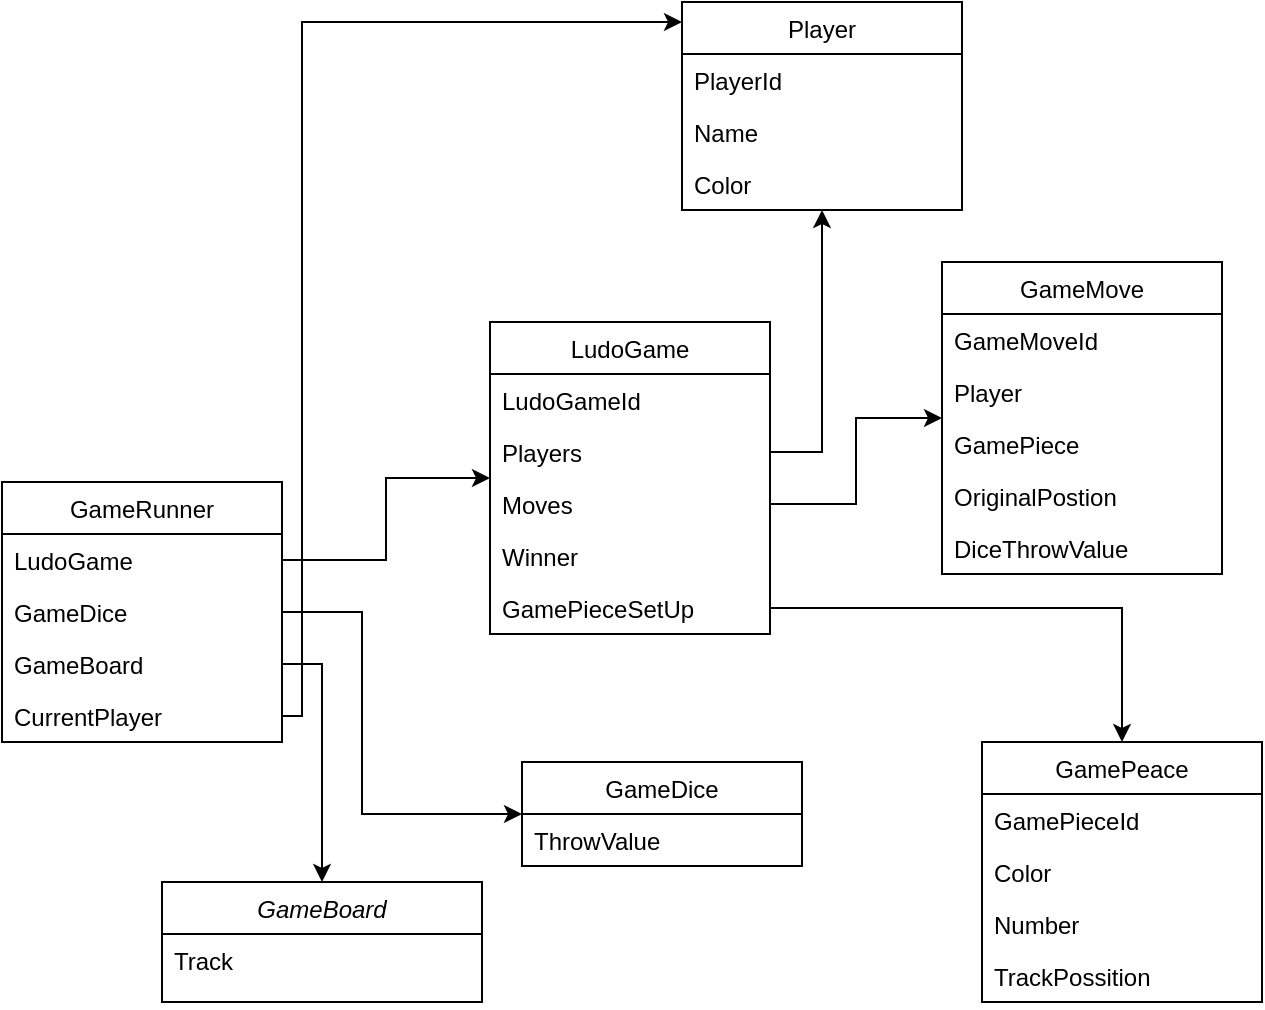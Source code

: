<mxfile version="14.5.3" type="device"><diagram id="C5RBs43oDa-KdzZeNtuy" name="Page-1"><mxGraphModel dx="856" dy="1523" grid="1" gridSize="10" guides="1" tooltips="1" connect="1" arrows="1" fold="1" page="0" pageScale="1" pageWidth="827" pageHeight="1169" math="0" shadow="0"><root><mxCell id="WIyWlLk6GJQsqaUBKTNV-0"/><mxCell id="WIyWlLk6GJQsqaUBKTNV-1" parent="WIyWlLk6GJQsqaUBKTNV-0"/><mxCell id="zkfFHV4jXpPFQw0GAbJ--0" value="GameBoard" style="swimlane;fontStyle=2;align=center;verticalAlign=top;childLayout=stackLayout;horizontal=1;startSize=26;horizontalStack=0;resizeParent=1;resizeLast=0;collapsible=1;marginBottom=0;rounded=0;shadow=0;strokeWidth=1;" parent="WIyWlLk6GJQsqaUBKTNV-1" vertex="1"><mxGeometry x="180" y="310" width="160" height="60" as="geometry"><mxRectangle x="220" y="120" width="160" height="26" as="alternateBounds"/></mxGeometry></mxCell><mxCell id="zkfFHV4jXpPFQw0GAbJ--1" value="Track" style="text;align=left;verticalAlign=top;spacingLeft=4;spacingRight=4;overflow=hidden;rotatable=0;points=[[0,0.5],[1,0.5]];portConstraint=eastwest;" parent="zkfFHV4jXpPFQw0GAbJ--0" vertex="1"><mxGeometry y="26" width="160" height="26" as="geometry"/></mxCell><mxCell id="fw1rEz0deu3sxMW31Dat-13" value="GameDice" style="swimlane;fontStyle=0;childLayout=stackLayout;horizontal=1;startSize=26;fillColor=none;horizontalStack=0;resizeParent=1;resizeParentMax=0;resizeLast=0;collapsible=1;marginBottom=0;" vertex="1" parent="WIyWlLk6GJQsqaUBKTNV-1"><mxGeometry x="360" y="250" width="140" height="52" as="geometry"/></mxCell><mxCell id="fw1rEz0deu3sxMW31Dat-14" value="ThrowValue" style="text;strokeColor=none;fillColor=none;align=left;verticalAlign=top;spacingLeft=4;spacingRight=4;overflow=hidden;rotatable=0;points=[[0,0.5],[1,0.5]];portConstraint=eastwest;" vertex="1" parent="fw1rEz0deu3sxMW31Dat-13"><mxGeometry y="26" width="140" height="26" as="geometry"/></mxCell><mxCell id="fw1rEz0deu3sxMW31Dat-17" value="GameMove" style="swimlane;fontStyle=0;childLayout=stackLayout;horizontal=1;startSize=26;fillColor=none;horizontalStack=0;resizeParent=1;resizeParentMax=0;resizeLast=0;collapsible=1;marginBottom=0;" vertex="1" parent="WIyWlLk6GJQsqaUBKTNV-1"><mxGeometry x="570" width="140" height="156" as="geometry"><mxRectangle x="570" width="90" height="26" as="alternateBounds"/></mxGeometry></mxCell><mxCell id="fw1rEz0deu3sxMW31Dat-18" value="GameMoveId" style="text;strokeColor=none;fillColor=none;align=left;verticalAlign=top;spacingLeft=4;spacingRight=4;overflow=hidden;rotatable=0;points=[[0,0.5],[1,0.5]];portConstraint=eastwest;" vertex="1" parent="fw1rEz0deu3sxMW31Dat-17"><mxGeometry y="26" width="140" height="26" as="geometry"/></mxCell><mxCell id="fw1rEz0deu3sxMW31Dat-19" value="Player" style="text;strokeColor=none;fillColor=none;align=left;verticalAlign=top;spacingLeft=4;spacingRight=4;overflow=hidden;rotatable=0;points=[[0,0.5],[1,0.5]];portConstraint=eastwest;" vertex="1" parent="fw1rEz0deu3sxMW31Dat-17"><mxGeometry y="52" width="140" height="26" as="geometry"/></mxCell><mxCell id="fw1rEz0deu3sxMW31Dat-20" value="GamePiece&#10;&#10;GamePiece" style="text;strokeColor=none;fillColor=none;align=left;verticalAlign=top;spacingLeft=4;spacingRight=4;overflow=hidden;rotatable=0;points=[[0,0.5],[1,0.5]];portConstraint=eastwest;" vertex="1" parent="fw1rEz0deu3sxMW31Dat-17"><mxGeometry y="78" width="140" height="26" as="geometry"/></mxCell><mxCell id="fw1rEz0deu3sxMW31Dat-21" value="OriginalPostion" style="text;strokeColor=none;fillColor=none;align=left;verticalAlign=top;spacingLeft=4;spacingRight=4;overflow=hidden;rotatable=0;points=[[0,0.5],[1,0.5]];portConstraint=eastwest;" vertex="1" parent="fw1rEz0deu3sxMW31Dat-17"><mxGeometry y="104" width="140" height="26" as="geometry"/></mxCell><mxCell id="fw1rEz0deu3sxMW31Dat-22" value="DiceThrowValue" style="text;strokeColor=none;fillColor=none;align=left;verticalAlign=top;spacingLeft=4;spacingRight=4;overflow=hidden;rotatable=0;points=[[0,0.5],[1,0.5]];portConstraint=eastwest;" vertex="1" parent="fw1rEz0deu3sxMW31Dat-17"><mxGeometry y="130" width="140" height="26" as="geometry"/></mxCell><mxCell id="fw1rEz0deu3sxMW31Dat-23" value="GamePeace" style="swimlane;fontStyle=0;childLayout=stackLayout;horizontal=1;startSize=26;fillColor=none;horizontalStack=0;resizeParent=1;resizeParentMax=0;resizeLast=0;collapsible=1;marginBottom=0;" vertex="1" parent="WIyWlLk6GJQsqaUBKTNV-1"><mxGeometry x="590" y="240" width="140" height="130" as="geometry"/></mxCell><mxCell id="fw1rEz0deu3sxMW31Dat-24" value="GamePieceId" style="text;strokeColor=none;fillColor=none;align=left;verticalAlign=top;spacingLeft=4;spacingRight=4;overflow=hidden;rotatable=0;points=[[0,0.5],[1,0.5]];portConstraint=eastwest;" vertex="1" parent="fw1rEz0deu3sxMW31Dat-23"><mxGeometry y="26" width="140" height="26" as="geometry"/></mxCell><mxCell id="fw1rEz0deu3sxMW31Dat-25" value="Color" style="text;strokeColor=none;fillColor=none;align=left;verticalAlign=top;spacingLeft=4;spacingRight=4;overflow=hidden;rotatable=0;points=[[0,0.5],[1,0.5]];portConstraint=eastwest;" vertex="1" parent="fw1rEz0deu3sxMW31Dat-23"><mxGeometry y="52" width="140" height="26" as="geometry"/></mxCell><mxCell id="fw1rEz0deu3sxMW31Dat-26" value="Number" style="text;strokeColor=none;fillColor=none;align=left;verticalAlign=top;spacingLeft=4;spacingRight=4;overflow=hidden;rotatable=0;points=[[0,0.5],[1,0.5]];portConstraint=eastwest;" vertex="1" parent="fw1rEz0deu3sxMW31Dat-23"><mxGeometry y="78" width="140" height="26" as="geometry"/></mxCell><mxCell id="fw1rEz0deu3sxMW31Dat-27" value="TrackPossition" style="text;strokeColor=none;fillColor=none;align=left;verticalAlign=top;spacingLeft=4;spacingRight=4;overflow=hidden;rotatable=0;points=[[0,0.5],[1,0.5]];portConstraint=eastwest;" vertex="1" parent="fw1rEz0deu3sxMW31Dat-23"><mxGeometry y="104" width="140" height="26" as="geometry"/></mxCell><mxCell id="fw1rEz0deu3sxMW31Dat-29" value="LudoGame" style="swimlane;fontStyle=0;childLayout=stackLayout;horizontal=1;startSize=26;fillColor=none;horizontalStack=0;resizeParent=1;resizeParentMax=0;resizeLast=0;collapsible=1;marginBottom=0;" vertex="1" parent="WIyWlLk6GJQsqaUBKTNV-1"><mxGeometry x="344" y="30" width="140" height="156" as="geometry"><mxRectangle x="344" y="30" width="90" height="26" as="alternateBounds"/></mxGeometry></mxCell><mxCell id="fw1rEz0deu3sxMW31Dat-30" value="LudoGameId" style="text;strokeColor=none;fillColor=none;align=left;verticalAlign=top;spacingLeft=4;spacingRight=4;overflow=hidden;rotatable=0;points=[[0,0.5],[1,0.5]];portConstraint=eastwest;" vertex="1" parent="fw1rEz0deu3sxMW31Dat-29"><mxGeometry y="26" width="140" height="26" as="geometry"/></mxCell><mxCell id="fw1rEz0deu3sxMW31Dat-31" value="Players" style="text;strokeColor=none;fillColor=none;align=left;verticalAlign=top;spacingLeft=4;spacingRight=4;overflow=hidden;rotatable=0;points=[[0,0.5],[1,0.5]];portConstraint=eastwest;" vertex="1" parent="fw1rEz0deu3sxMW31Dat-29"><mxGeometry y="52" width="140" height="26" as="geometry"/></mxCell><mxCell id="fw1rEz0deu3sxMW31Dat-32" value="Moves" style="text;strokeColor=none;fillColor=none;align=left;verticalAlign=top;spacingLeft=4;spacingRight=4;overflow=hidden;rotatable=0;points=[[0,0.5],[1,0.5]];portConstraint=eastwest;" vertex="1" parent="fw1rEz0deu3sxMW31Dat-29"><mxGeometry y="78" width="140" height="26" as="geometry"/></mxCell><mxCell id="fw1rEz0deu3sxMW31Dat-33" value="Winner" style="text;strokeColor=none;fillColor=none;align=left;verticalAlign=top;spacingLeft=4;spacingRight=4;overflow=hidden;rotatable=0;points=[[0,0.5],[1,0.5]];portConstraint=eastwest;" vertex="1" parent="fw1rEz0deu3sxMW31Dat-29"><mxGeometry y="104" width="140" height="26" as="geometry"/></mxCell><mxCell id="fw1rEz0deu3sxMW31Dat-34" value="GamePieceSetUp" style="text;strokeColor=none;fillColor=none;align=left;verticalAlign=top;spacingLeft=4;spacingRight=4;overflow=hidden;rotatable=0;points=[[0,0.5],[1,0.5]];portConstraint=eastwest;" vertex="1" parent="fw1rEz0deu3sxMW31Dat-29"><mxGeometry y="130" width="140" height="26" as="geometry"/></mxCell><mxCell id="fw1rEz0deu3sxMW31Dat-35" value="Player" style="swimlane;fontStyle=0;childLayout=stackLayout;horizontal=1;startSize=26;fillColor=none;horizontalStack=0;resizeParent=1;resizeParentMax=0;resizeLast=0;collapsible=1;marginBottom=0;" vertex="1" parent="WIyWlLk6GJQsqaUBKTNV-1"><mxGeometry x="440" y="-130" width="140" height="104" as="geometry"><mxRectangle x="440" y="-130" width="70" height="26" as="alternateBounds"/></mxGeometry></mxCell><mxCell id="fw1rEz0deu3sxMW31Dat-36" value="PlayerId" style="text;strokeColor=none;fillColor=none;align=left;verticalAlign=top;spacingLeft=4;spacingRight=4;overflow=hidden;rotatable=0;points=[[0,0.5],[1,0.5]];portConstraint=eastwest;" vertex="1" parent="fw1rEz0deu3sxMW31Dat-35"><mxGeometry y="26" width="140" height="26" as="geometry"/></mxCell><mxCell id="fw1rEz0deu3sxMW31Dat-37" value="Name" style="text;strokeColor=none;fillColor=none;align=left;verticalAlign=top;spacingLeft=4;spacingRight=4;overflow=hidden;rotatable=0;points=[[0,0.5],[1,0.5]];portConstraint=eastwest;" vertex="1" parent="fw1rEz0deu3sxMW31Dat-35"><mxGeometry y="52" width="140" height="26" as="geometry"/></mxCell><mxCell id="fw1rEz0deu3sxMW31Dat-38" value="Color" style="text;strokeColor=none;fillColor=none;align=left;verticalAlign=top;spacingLeft=4;spacingRight=4;overflow=hidden;rotatable=0;points=[[0,0.5],[1,0.5]];portConstraint=eastwest;" vertex="1" parent="fw1rEz0deu3sxMW31Dat-35"><mxGeometry y="78" width="140" height="26" as="geometry"/></mxCell><mxCell id="fw1rEz0deu3sxMW31Dat-40" value="GameRunner" style="swimlane;fontStyle=0;childLayout=stackLayout;horizontal=1;startSize=26;fillColor=none;horizontalStack=0;resizeParent=1;resizeParentMax=0;resizeLast=0;collapsible=1;marginBottom=0;" vertex="1" parent="WIyWlLk6GJQsqaUBKTNV-1"><mxGeometry x="100" y="110" width="140" height="130" as="geometry"/></mxCell><mxCell id="fw1rEz0deu3sxMW31Dat-41" value="LudoGame" style="text;strokeColor=none;fillColor=none;align=left;verticalAlign=top;spacingLeft=4;spacingRight=4;overflow=hidden;rotatable=0;points=[[0,0.5],[1,0.5]];portConstraint=eastwest;" vertex="1" parent="fw1rEz0deu3sxMW31Dat-40"><mxGeometry y="26" width="140" height="26" as="geometry"/></mxCell><mxCell id="fw1rEz0deu3sxMW31Dat-42" value="GameDice" style="text;strokeColor=none;fillColor=none;align=left;verticalAlign=top;spacingLeft=4;spacingRight=4;overflow=hidden;rotatable=0;points=[[0,0.5],[1,0.5]];portConstraint=eastwest;" vertex="1" parent="fw1rEz0deu3sxMW31Dat-40"><mxGeometry y="52" width="140" height="26" as="geometry"/></mxCell><mxCell id="fw1rEz0deu3sxMW31Dat-43" value="GameBoard" style="text;strokeColor=none;fillColor=none;align=left;verticalAlign=top;spacingLeft=4;spacingRight=4;overflow=hidden;rotatable=0;points=[[0,0.5],[1,0.5]];portConstraint=eastwest;" vertex="1" parent="fw1rEz0deu3sxMW31Dat-40"><mxGeometry y="78" width="140" height="26" as="geometry"/></mxCell><mxCell id="fw1rEz0deu3sxMW31Dat-44" value="CurrentPlayer" style="text;strokeColor=none;fillColor=none;align=left;verticalAlign=top;spacingLeft=4;spacingRight=4;overflow=hidden;rotatable=0;points=[[0,0.5],[1,0.5]];portConstraint=eastwest;" vertex="1" parent="fw1rEz0deu3sxMW31Dat-40"><mxGeometry y="104" width="140" height="26" as="geometry"/></mxCell><mxCell id="fw1rEz0deu3sxMW31Dat-46" style="edgeStyle=orthogonalEdgeStyle;rounded=0;orthogonalLoop=1;jettySize=auto;html=1;" edge="1" parent="WIyWlLk6GJQsqaUBKTNV-1" source="fw1rEz0deu3sxMW31Dat-41" target="fw1rEz0deu3sxMW31Dat-29"><mxGeometry relative="1" as="geometry"/></mxCell><mxCell id="fw1rEz0deu3sxMW31Dat-47" style="edgeStyle=orthogonalEdgeStyle;rounded=0;orthogonalLoop=1;jettySize=auto;html=1;" edge="1" parent="WIyWlLk6GJQsqaUBKTNV-1" source="fw1rEz0deu3sxMW31Dat-42" target="fw1rEz0deu3sxMW31Dat-13"><mxGeometry relative="1" as="geometry"><Array as="points"><mxPoint x="280" y="175"/><mxPoint x="280" y="276"/></Array></mxGeometry></mxCell><mxCell id="fw1rEz0deu3sxMW31Dat-49" style="edgeStyle=orthogonalEdgeStyle;rounded=0;orthogonalLoop=1;jettySize=auto;html=1;" edge="1" parent="WIyWlLk6GJQsqaUBKTNV-1" source="fw1rEz0deu3sxMW31Dat-34" target="fw1rEz0deu3sxMW31Dat-23"><mxGeometry relative="1" as="geometry"/></mxCell><mxCell id="fw1rEz0deu3sxMW31Dat-50" style="edgeStyle=orthogonalEdgeStyle;rounded=0;orthogonalLoop=1;jettySize=auto;html=1;" edge="1" parent="WIyWlLk6GJQsqaUBKTNV-1" source="fw1rEz0deu3sxMW31Dat-32" target="fw1rEz0deu3sxMW31Dat-17"><mxGeometry relative="1" as="geometry"/></mxCell><mxCell id="fw1rEz0deu3sxMW31Dat-51" style="edgeStyle=orthogonalEdgeStyle;rounded=0;orthogonalLoop=1;jettySize=auto;html=1;" edge="1" parent="WIyWlLk6GJQsqaUBKTNV-1" source="fw1rEz0deu3sxMW31Dat-43" target="zkfFHV4jXpPFQw0GAbJ--0"><mxGeometry relative="1" as="geometry"/></mxCell><mxCell id="fw1rEz0deu3sxMW31Dat-52" style="edgeStyle=orthogonalEdgeStyle;rounded=0;orthogonalLoop=1;jettySize=auto;html=1;" edge="1" parent="WIyWlLk6GJQsqaUBKTNV-1" source="fw1rEz0deu3sxMW31Dat-31" target="fw1rEz0deu3sxMW31Dat-35"><mxGeometry relative="1" as="geometry"/></mxCell><mxCell id="fw1rEz0deu3sxMW31Dat-53" style="edgeStyle=orthogonalEdgeStyle;rounded=0;orthogonalLoop=1;jettySize=auto;html=1;" edge="1" parent="WIyWlLk6GJQsqaUBKTNV-1" source="fw1rEz0deu3sxMW31Dat-44" target="fw1rEz0deu3sxMW31Dat-35"><mxGeometry relative="1" as="geometry"><Array as="points"><mxPoint x="250" y="227"/><mxPoint x="250" y="-120"/></Array></mxGeometry></mxCell></root></mxGraphModel></diagram></mxfile>
